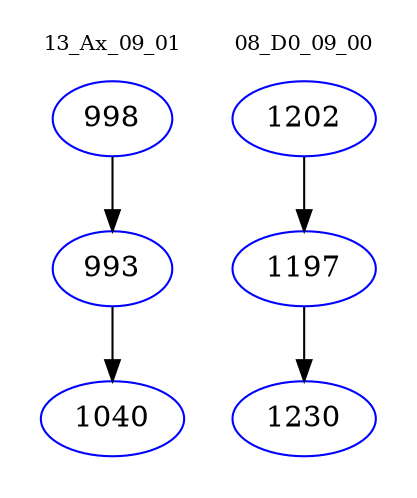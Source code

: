 digraph{
subgraph cluster_0 {
color = white
label = "13_Ax_09_01";
fontsize=10;
T0_998 [label="998", color="blue"]
T0_998 -> T0_993 [color="black"]
T0_993 [label="993", color="blue"]
T0_993 -> T0_1040 [color="black"]
T0_1040 [label="1040", color="blue"]
}
subgraph cluster_1 {
color = white
label = "08_D0_09_00";
fontsize=10;
T1_1202 [label="1202", color="blue"]
T1_1202 -> T1_1197 [color="black"]
T1_1197 [label="1197", color="blue"]
T1_1197 -> T1_1230 [color="black"]
T1_1230 [label="1230", color="blue"]
}
}
